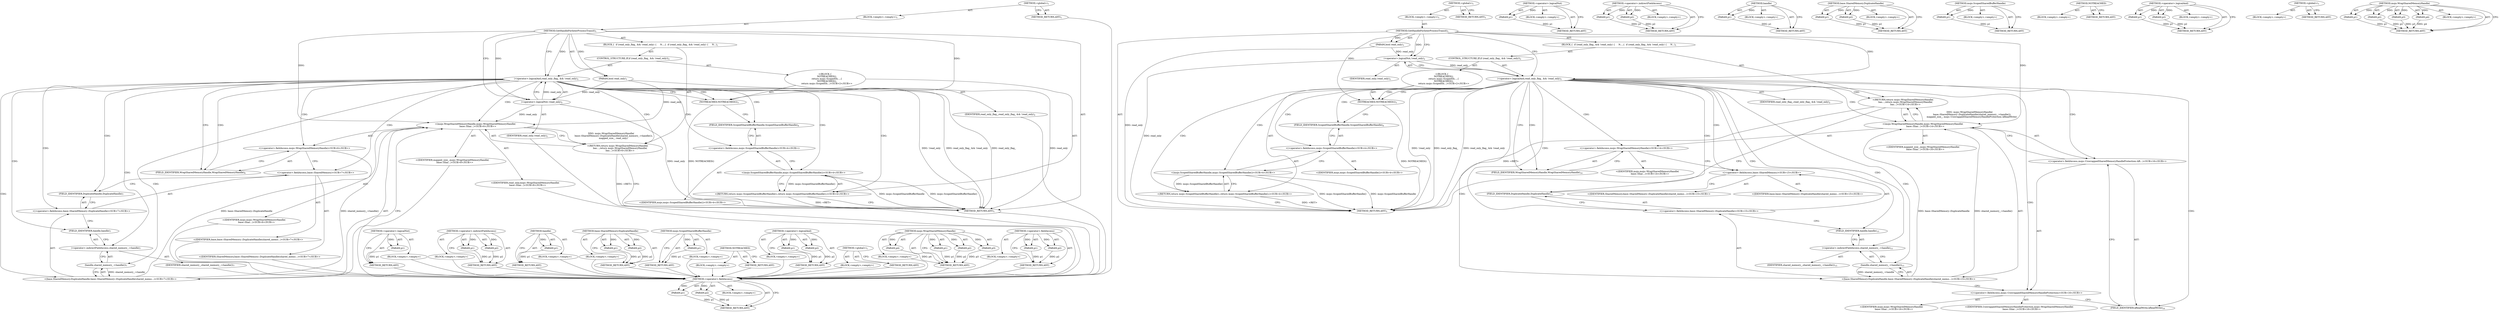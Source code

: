 digraph "mojo.WrapSharedMemoryHandle" {
vulnerable_77 [label=<(METHOD,&lt;operator&gt;.fieldAccess)>];
vulnerable_78 [label=<(PARAM,p1)>];
vulnerable_79 [label=<(PARAM,p2)>];
vulnerable_80 [label=<(BLOCK,&lt;empty&gt;,&lt;empty&gt;)>];
vulnerable_81 [label=<(METHOD_RETURN,ANY)>];
vulnerable_6 [label=<(METHOD,&lt;global&gt;)<SUB>1</SUB>>];
vulnerable_7 [label=<(BLOCK,&lt;empty&gt;,&lt;empty&gt;)<SUB>1</SUB>>];
vulnerable_8 [label=<(METHOD,GetHandleForInterProcessTransit)<SUB>1</SUB>>];
vulnerable_9 [label=<(PARAM,bool read_only)<SUB>1</SUB>>];
vulnerable_10 [label=<(BLOCK,{
  if (read_only_flag_ &amp;&amp; !read_only) {
     N...,{
  if (read_only_flag_ &amp;&amp; !read_only) {
     N...)<SUB>1</SUB>>];
vulnerable_11 [label=<(CONTROL_STRUCTURE,IF,if (read_only_flag_ &amp;&amp; !read_only))<SUB>2</SUB>>];
vulnerable_12 [label=<(&lt;operator&gt;.logicalAnd,read_only_flag_ &amp;&amp; !read_only)<SUB>2</SUB>>];
vulnerable_13 [label=<(IDENTIFIER,read_only_flag_,read_only_flag_ &amp;&amp; !read_only)<SUB>2</SUB>>];
vulnerable_14 [label=<(&lt;operator&gt;.logicalNot,!read_only)<SUB>2</SUB>>];
vulnerable_15 [label=<(IDENTIFIER,read_only,!read_only)<SUB>2</SUB>>];
vulnerable_16 [label="<(BLOCK,{
     NOTREACHED();
     return mojo::ScopedSh...,{
     NOTREACHED();
     return mojo::ScopedSh...)<SUB>2</SUB>>"];
vulnerable_17 [label=<(NOTREACHED,NOTREACHED())<SUB>3</SUB>>];
vulnerable_18 [label="<(RETURN,return mojo::ScopedSharedBufferHandle();,return mojo::ScopedSharedBufferHandle();)<SUB>4</SUB>>"];
vulnerable_19 [label="<(mojo.ScopedSharedBufferHandle,mojo::ScopedSharedBufferHandle())<SUB>4</SUB>>"];
vulnerable_20 [label="<(&lt;operator&gt;.fieldAccess,mojo::ScopedSharedBufferHandle)<SUB>4</SUB>>"];
vulnerable_21 [label="<(IDENTIFIER,mojo,mojo::ScopedSharedBufferHandle())<SUB>4</SUB>>"];
vulnerable_22 [label=<(FIELD_IDENTIFIER,ScopedSharedBufferHandle,ScopedSharedBufferHandle)<SUB>4</SUB>>];
vulnerable_23 [label="<(RETURN,return mojo::WrapSharedMemoryHandle(
       bas...,return mojo::WrapSharedMemoryHandle(
       bas...)<SUB>6</SUB>>"];
vulnerable_24 [label="<(mojo.WrapSharedMemoryHandle,mojo::WrapSharedMemoryHandle(
       base::Shar...)<SUB>6</SUB>>"];
vulnerable_25 [label="<(&lt;operator&gt;.fieldAccess,mojo::WrapSharedMemoryHandle)<SUB>6</SUB>>"];
vulnerable_26 [label="<(IDENTIFIER,mojo,mojo::WrapSharedMemoryHandle(
       base::Shar...)<SUB>6</SUB>>"];
vulnerable_27 [label=<(FIELD_IDENTIFIER,WrapSharedMemoryHandle,WrapSharedMemoryHandle)<SUB>6</SUB>>];
vulnerable_28 [label="<(base.SharedMemory.DuplicateHandle,base::SharedMemory::DuplicateHandle(shared_memo...)<SUB>7</SUB>>"];
vulnerable_29 [label="<(&lt;operator&gt;.fieldAccess,base::SharedMemory::DuplicateHandle)<SUB>7</SUB>>"];
vulnerable_30 [label="<(&lt;operator&gt;.fieldAccess,base::SharedMemory)<SUB>7</SUB>>"];
vulnerable_31 [label="<(IDENTIFIER,base,base::SharedMemory::DuplicateHandle(shared_memo...)<SUB>7</SUB>>"];
vulnerable_32 [label="<(IDENTIFIER,SharedMemory,base::SharedMemory::DuplicateHandle(shared_memo...)<SUB>7</SUB>>"];
vulnerable_33 [label=<(FIELD_IDENTIFIER,DuplicateHandle,DuplicateHandle)<SUB>7</SUB>>];
vulnerable_34 [label=<(handle,shared_memory_-&gt;handle())<SUB>7</SUB>>];
vulnerable_35 [label=<(&lt;operator&gt;.indirectFieldAccess,shared_memory_-&gt;handle)<SUB>7</SUB>>];
vulnerable_36 [label=<(IDENTIFIER,shared_memory_,shared_memory_-&gt;handle())<SUB>7</SUB>>];
vulnerable_37 [label=<(FIELD_IDENTIFIER,handle,handle)<SUB>7</SUB>>];
vulnerable_38 [label="<(IDENTIFIER,mapped_size_,mojo::WrapSharedMemoryHandle(
       base::Shar...)<SUB>8</SUB>>"];
vulnerable_39 [label="<(IDENTIFIER,read_only,mojo::WrapSharedMemoryHandle(
       base::Shar...)<SUB>8</SUB>>"];
vulnerable_40 [label=<(METHOD_RETURN,ANY)<SUB>1</SUB>>];
vulnerable_42 [label=<(METHOD_RETURN,ANY)<SUB>1</SUB>>];
vulnerable_66 [label=<(METHOD,&lt;operator&gt;.logicalNot)>];
vulnerable_67 [label=<(PARAM,p1)>];
vulnerable_68 [label=<(BLOCK,&lt;empty&gt;,&lt;empty&gt;)>];
vulnerable_69 [label=<(METHOD_RETURN,ANY)>];
vulnerable_98 [label=<(METHOD,&lt;operator&gt;.indirectFieldAccess)>];
vulnerable_99 [label=<(PARAM,p1)>];
vulnerable_100 [label=<(PARAM,p2)>];
vulnerable_101 [label=<(BLOCK,&lt;empty&gt;,&lt;empty&gt;)>];
vulnerable_102 [label=<(METHOD_RETURN,ANY)>];
vulnerable_94 [label=<(METHOD,handle)>];
vulnerable_95 [label=<(PARAM,p1)>];
vulnerable_96 [label=<(BLOCK,&lt;empty&gt;,&lt;empty&gt;)>];
vulnerable_97 [label=<(METHOD_RETURN,ANY)>];
vulnerable_89 [label=<(METHOD,base.SharedMemory.DuplicateHandle)>];
vulnerable_90 [label=<(PARAM,p1)>];
vulnerable_91 [label=<(PARAM,p2)>];
vulnerable_92 [label=<(BLOCK,&lt;empty&gt;,&lt;empty&gt;)>];
vulnerable_93 [label=<(METHOD_RETURN,ANY)>];
vulnerable_73 [label=<(METHOD,mojo.ScopedSharedBufferHandle)>];
vulnerable_74 [label=<(PARAM,p1)>];
vulnerable_75 [label=<(BLOCK,&lt;empty&gt;,&lt;empty&gt;)>];
vulnerable_76 [label=<(METHOD_RETURN,ANY)>];
vulnerable_70 [label=<(METHOD,NOTREACHED)>];
vulnerable_71 [label=<(BLOCK,&lt;empty&gt;,&lt;empty&gt;)>];
vulnerable_72 [label=<(METHOD_RETURN,ANY)>];
vulnerable_61 [label=<(METHOD,&lt;operator&gt;.logicalAnd)>];
vulnerable_62 [label=<(PARAM,p1)>];
vulnerable_63 [label=<(PARAM,p2)>];
vulnerable_64 [label=<(BLOCK,&lt;empty&gt;,&lt;empty&gt;)>];
vulnerable_65 [label=<(METHOD_RETURN,ANY)>];
vulnerable_55 [label=<(METHOD,&lt;global&gt;)<SUB>1</SUB>>];
vulnerable_56 [label=<(BLOCK,&lt;empty&gt;,&lt;empty&gt;)>];
vulnerable_57 [label=<(METHOD_RETURN,ANY)>];
vulnerable_82 [label=<(METHOD,mojo.WrapSharedMemoryHandle)>];
vulnerable_83 [label=<(PARAM,p1)>];
vulnerable_84 [label=<(PARAM,p2)>];
vulnerable_85 [label=<(PARAM,p3)>];
vulnerable_86 [label=<(PARAM,p4)>];
vulnerable_87 [label=<(BLOCK,&lt;empty&gt;,&lt;empty&gt;)>];
vulnerable_88 [label=<(METHOD_RETURN,ANY)>];
fixed_83 [label=<(METHOD,&lt;operator&gt;.fieldAccess)>];
fixed_84 [label=<(PARAM,p1)>];
fixed_85 [label=<(PARAM,p2)>];
fixed_86 [label=<(BLOCK,&lt;empty&gt;,&lt;empty&gt;)>];
fixed_87 [label=<(METHOD_RETURN,ANY)>];
fixed_6 [label=<(METHOD,&lt;global&gt;)<SUB>1</SUB>>];
fixed_7 [label=<(BLOCK,&lt;empty&gt;,&lt;empty&gt;)<SUB>1</SUB>>];
fixed_8 [label=<(METHOD,GetHandleForInterProcessTransit)<SUB>1</SUB>>];
fixed_9 [label=<(PARAM,bool read_only)<SUB>1</SUB>>];
fixed_10 [label=<(BLOCK,{
  if (read_only_flag_ &amp;&amp; !read_only) {
     N...,{
  if (read_only_flag_ &amp;&amp; !read_only) {
     N...)<SUB>1</SUB>>];
fixed_11 [label=<(CONTROL_STRUCTURE,IF,if (read_only_flag_ &amp;&amp; !read_only))<SUB>2</SUB>>];
fixed_12 [label=<(&lt;operator&gt;.logicalAnd,read_only_flag_ &amp;&amp; !read_only)<SUB>2</SUB>>];
fixed_13 [label=<(IDENTIFIER,read_only_flag_,read_only_flag_ &amp;&amp; !read_only)<SUB>2</SUB>>];
fixed_14 [label=<(&lt;operator&gt;.logicalNot,!read_only)<SUB>2</SUB>>];
fixed_15 [label=<(IDENTIFIER,read_only,!read_only)<SUB>2</SUB>>];
fixed_16 [label="<(BLOCK,{
     NOTREACHED();
     return mojo::ScopedSh...,{
     NOTREACHED();
     return mojo::ScopedSh...)<SUB>2</SUB>>"];
fixed_17 [label=<(NOTREACHED,NOTREACHED())<SUB>3</SUB>>];
fixed_18 [label="<(RETURN,return mojo::ScopedSharedBufferHandle();,return mojo::ScopedSharedBufferHandle();)<SUB>4</SUB>>"];
fixed_19 [label="<(mojo.ScopedSharedBufferHandle,mojo::ScopedSharedBufferHandle())<SUB>4</SUB>>"];
fixed_20 [label="<(&lt;operator&gt;.fieldAccess,mojo::ScopedSharedBufferHandle)<SUB>4</SUB>>"];
fixed_21 [label="<(IDENTIFIER,mojo,mojo::ScopedSharedBufferHandle())<SUB>4</SUB>>"];
fixed_22 [label=<(FIELD_IDENTIFIER,ScopedSharedBufferHandle,ScopedSharedBufferHandle)<SUB>4</SUB>>];
fixed_23 [label="<(RETURN,return mojo::WrapSharedMemoryHandle(
       bas...,return mojo::WrapSharedMemoryHandle(
       bas...)<SUB>14</SUB>>"];
fixed_24 [label="<(mojo.WrapSharedMemoryHandle,mojo::WrapSharedMemoryHandle(
       base::Shar...)<SUB>14</SUB>>"];
fixed_25 [label="<(&lt;operator&gt;.fieldAccess,mojo::WrapSharedMemoryHandle)<SUB>14</SUB>>"];
fixed_26 [label="<(IDENTIFIER,mojo,mojo::WrapSharedMemoryHandle(
       base::Shar...)<SUB>14</SUB>>"];
fixed_27 [label=<(FIELD_IDENTIFIER,WrapSharedMemoryHandle,WrapSharedMemoryHandle)<SUB>14</SUB>>];
fixed_28 [label="<(base.SharedMemory.DuplicateHandle,base::SharedMemory::DuplicateHandle(shared_memo...)<SUB>15</SUB>>"];
fixed_29 [label="<(&lt;operator&gt;.fieldAccess,base::SharedMemory::DuplicateHandle)<SUB>15</SUB>>"];
fixed_30 [label="<(&lt;operator&gt;.fieldAccess,base::SharedMemory)<SUB>15</SUB>>"];
fixed_31 [label="<(IDENTIFIER,base,base::SharedMemory::DuplicateHandle(shared_memo...)<SUB>15</SUB>>"];
fixed_32 [label="<(IDENTIFIER,SharedMemory,base::SharedMemory::DuplicateHandle(shared_memo...)<SUB>15</SUB>>"];
fixed_33 [label=<(FIELD_IDENTIFIER,DuplicateHandle,DuplicateHandle)<SUB>15</SUB>>];
fixed_34 [label=<(handle,shared_memory_-&gt;handle())<SUB>15</SUB>>];
fixed_35 [label=<(&lt;operator&gt;.indirectFieldAccess,shared_memory_-&gt;handle)<SUB>15</SUB>>];
fixed_36 [label=<(IDENTIFIER,shared_memory_,shared_memory_-&gt;handle())<SUB>15</SUB>>];
fixed_37 [label=<(FIELD_IDENTIFIER,handle,handle)<SUB>15</SUB>>];
fixed_38 [label="<(IDENTIFIER,mapped_size_,mojo::WrapSharedMemoryHandle(
       base::Shar...)<SUB>16</SUB>>"];
fixed_39 [label="<(&lt;operator&gt;.fieldAccess,mojo::UnwrappedSharedMemoryHandleProtection::kR...)<SUB>16</SUB>>"];
fixed_40 [label="<(&lt;operator&gt;.fieldAccess,mojo::UnwrappedSharedMemoryHandleProtection)<SUB>16</SUB>>"];
fixed_41 [label="<(IDENTIFIER,mojo,mojo::WrapSharedMemoryHandle(
       base::Shar...)<SUB>16</SUB>>"];
fixed_42 [label="<(IDENTIFIER,UnwrappedSharedMemoryHandleProtection,mojo::WrapSharedMemoryHandle(
       base::Shar...)<SUB>16</SUB>>"];
fixed_43 [label=<(FIELD_IDENTIFIER,kReadWrite,kReadWrite)<SUB>16</SUB>>];
fixed_44 [label=<(METHOD_RETURN,ANY)<SUB>1</SUB>>];
fixed_46 [label=<(METHOD_RETURN,ANY)<SUB>1</SUB>>];
fixed_72 [label=<(METHOD,&lt;operator&gt;.logicalNot)>];
fixed_73 [label=<(PARAM,p1)>];
fixed_74 [label=<(BLOCK,&lt;empty&gt;,&lt;empty&gt;)>];
fixed_75 [label=<(METHOD_RETURN,ANY)>];
fixed_104 [label=<(METHOD,&lt;operator&gt;.indirectFieldAccess)>];
fixed_105 [label=<(PARAM,p1)>];
fixed_106 [label=<(PARAM,p2)>];
fixed_107 [label=<(BLOCK,&lt;empty&gt;,&lt;empty&gt;)>];
fixed_108 [label=<(METHOD_RETURN,ANY)>];
fixed_100 [label=<(METHOD,handle)>];
fixed_101 [label=<(PARAM,p1)>];
fixed_102 [label=<(BLOCK,&lt;empty&gt;,&lt;empty&gt;)>];
fixed_103 [label=<(METHOD_RETURN,ANY)>];
fixed_95 [label=<(METHOD,base.SharedMemory.DuplicateHandle)>];
fixed_96 [label=<(PARAM,p1)>];
fixed_97 [label=<(PARAM,p2)>];
fixed_98 [label=<(BLOCK,&lt;empty&gt;,&lt;empty&gt;)>];
fixed_99 [label=<(METHOD_RETURN,ANY)>];
fixed_79 [label=<(METHOD,mojo.ScopedSharedBufferHandle)>];
fixed_80 [label=<(PARAM,p1)>];
fixed_81 [label=<(BLOCK,&lt;empty&gt;,&lt;empty&gt;)>];
fixed_82 [label=<(METHOD_RETURN,ANY)>];
fixed_76 [label=<(METHOD,NOTREACHED)>];
fixed_77 [label=<(BLOCK,&lt;empty&gt;,&lt;empty&gt;)>];
fixed_78 [label=<(METHOD_RETURN,ANY)>];
fixed_67 [label=<(METHOD,&lt;operator&gt;.logicalAnd)>];
fixed_68 [label=<(PARAM,p1)>];
fixed_69 [label=<(PARAM,p2)>];
fixed_70 [label=<(BLOCK,&lt;empty&gt;,&lt;empty&gt;)>];
fixed_71 [label=<(METHOD_RETURN,ANY)>];
fixed_61 [label=<(METHOD,&lt;global&gt;)<SUB>1</SUB>>];
fixed_62 [label=<(BLOCK,&lt;empty&gt;,&lt;empty&gt;)>];
fixed_63 [label=<(METHOD_RETURN,ANY)>];
fixed_88 [label=<(METHOD,mojo.WrapSharedMemoryHandle)>];
fixed_89 [label=<(PARAM,p1)>];
fixed_90 [label=<(PARAM,p2)>];
fixed_91 [label=<(PARAM,p3)>];
fixed_92 [label=<(PARAM,p4)>];
fixed_93 [label=<(BLOCK,&lt;empty&gt;,&lt;empty&gt;)>];
fixed_94 [label=<(METHOD_RETURN,ANY)>];
vulnerable_77 -> vulnerable_78  [key=0, label="AST: "];
vulnerable_77 -> vulnerable_78  [key=1, label="DDG: "];
vulnerable_77 -> vulnerable_80  [key=0, label="AST: "];
vulnerable_77 -> vulnerable_79  [key=0, label="AST: "];
vulnerable_77 -> vulnerable_79  [key=1, label="DDG: "];
vulnerable_77 -> vulnerable_81  [key=0, label="AST: "];
vulnerable_77 -> vulnerable_81  [key=1, label="CFG: "];
vulnerable_78 -> vulnerable_81  [key=0, label="DDG: p1"];
vulnerable_79 -> vulnerable_81  [key=0, label="DDG: p2"];
vulnerable_80 -> fixed_83  [key=0];
vulnerable_81 -> fixed_83  [key=0];
vulnerable_6 -> vulnerable_7  [key=0, label="AST: "];
vulnerable_6 -> vulnerable_42  [key=0, label="AST: "];
vulnerable_6 -> vulnerable_42  [key=1, label="CFG: "];
vulnerable_7 -> vulnerable_8  [key=0, label="AST: "];
vulnerable_8 -> vulnerable_9  [key=0, label="AST: "];
vulnerable_8 -> vulnerable_9  [key=1, label="DDG: "];
vulnerable_8 -> vulnerable_10  [key=0, label="AST: "];
vulnerable_8 -> vulnerable_40  [key=0, label="AST: "];
vulnerable_8 -> vulnerable_12  [key=0, label="CFG: "];
vulnerable_8 -> vulnerable_12  [key=1, label="DDG: "];
vulnerable_8 -> vulnerable_14  [key=0, label="CFG: "];
vulnerable_8 -> vulnerable_14  [key=1, label="DDG: "];
vulnerable_8 -> vulnerable_17  [key=0, label="DDG: "];
vulnerable_8 -> vulnerable_24  [key=0, label="DDG: "];
vulnerable_9 -> vulnerable_40  [key=0, label="DDG: read_only"];
vulnerable_9 -> vulnerable_24  [key=0, label="DDG: read_only"];
vulnerable_9 -> vulnerable_14  [key=0, label="DDG: read_only"];
vulnerable_10 -> vulnerable_11  [key=0, label="AST: "];
vulnerable_10 -> vulnerable_23  [key=0, label="AST: "];
vulnerable_11 -> vulnerable_12  [key=0, label="AST: "];
vulnerable_11 -> vulnerable_16  [key=0, label="AST: "];
vulnerable_12 -> vulnerable_13  [key=0, label="AST: "];
vulnerable_12 -> vulnerable_14  [key=0, label="AST: "];
vulnerable_12 -> vulnerable_17  [key=0, label="CFG: "];
vulnerable_12 -> vulnerable_17  [key=1, label="CDG: "];
vulnerable_12 -> vulnerable_27  [key=0, label="CFG: "];
vulnerable_12 -> vulnerable_27  [key=1, label="CDG: "];
vulnerable_12 -> vulnerable_40  [key=0, label="DDG: !read_only"];
vulnerable_12 -> vulnerable_40  [key=1, label="DDG: read_only_flag_ &amp;&amp; !read_only"];
vulnerable_12 -> vulnerable_40  [key=2, label="DDG: read_only_flag_"];
vulnerable_12 -> vulnerable_24  [key=0, label="CDG: "];
vulnerable_12 -> vulnerable_30  [key=0, label="CDG: "];
vulnerable_12 -> vulnerable_34  [key=0, label="CDG: "];
vulnerable_12 -> vulnerable_33  [key=0, label="CDG: "];
vulnerable_12 -> vulnerable_23  [key=0, label="CDG: "];
vulnerable_12 -> vulnerable_19  [key=0, label="CDG: "];
vulnerable_12 -> vulnerable_28  [key=0, label="CDG: "];
vulnerable_12 -> vulnerable_37  [key=0, label="CDG: "];
vulnerable_12 -> vulnerable_20  [key=0, label="CDG: "];
vulnerable_12 -> vulnerable_25  [key=0, label="CDG: "];
vulnerable_12 -> vulnerable_22  [key=0, label="CDG: "];
vulnerable_12 -> vulnerable_29  [key=0, label="CDG: "];
vulnerable_12 -> vulnerable_18  [key=0, label="CDG: "];
vulnerable_12 -> vulnerable_35  [key=0, label="CDG: "];
vulnerable_13 -> fixed_83  [key=0];
vulnerable_14 -> vulnerable_15  [key=0, label="AST: "];
vulnerable_14 -> vulnerable_12  [key=0, label="CFG: "];
vulnerable_14 -> vulnerable_12  [key=1, label="DDG: read_only"];
vulnerable_14 -> vulnerable_40  [key=0, label="DDG: read_only"];
vulnerable_14 -> vulnerable_24  [key=0, label="DDG: read_only"];
vulnerable_15 -> fixed_83  [key=0];
vulnerable_16 -> vulnerable_17  [key=0, label="AST: "];
vulnerable_16 -> vulnerable_18  [key=0, label="AST: "];
vulnerable_17 -> vulnerable_22  [key=0, label="CFG: "];
vulnerable_17 -> vulnerable_40  [key=0, label="DDG: NOTREACHED()"];
vulnerable_18 -> vulnerable_19  [key=0, label="AST: "];
vulnerable_18 -> vulnerable_40  [key=0, label="CFG: "];
vulnerable_18 -> vulnerable_40  [key=1, label="DDG: &lt;RET&gt;"];
vulnerable_19 -> vulnerable_20  [key=0, label="AST: "];
vulnerable_19 -> vulnerable_18  [key=0, label="CFG: "];
vulnerable_19 -> vulnerable_18  [key=1, label="DDG: mojo::ScopedSharedBufferHandle()"];
vulnerable_19 -> vulnerable_40  [key=0, label="DDG: mojo::ScopedSharedBufferHandle"];
vulnerable_19 -> vulnerable_40  [key=1, label="DDG: mojo::ScopedSharedBufferHandle()"];
vulnerable_20 -> vulnerable_21  [key=0, label="AST: "];
vulnerable_20 -> vulnerable_22  [key=0, label="AST: "];
vulnerable_20 -> vulnerable_19  [key=0, label="CFG: "];
vulnerable_21 -> fixed_83  [key=0];
vulnerable_22 -> vulnerable_20  [key=0, label="CFG: "];
vulnerable_23 -> vulnerable_24  [key=0, label="AST: "];
vulnerable_23 -> vulnerable_40  [key=0, label="CFG: "];
vulnerable_23 -> vulnerable_40  [key=1, label="DDG: &lt;RET&gt;"];
vulnerable_24 -> vulnerable_25  [key=0, label="AST: "];
vulnerable_24 -> vulnerable_28  [key=0, label="AST: "];
vulnerable_24 -> vulnerable_38  [key=0, label="AST: "];
vulnerable_24 -> vulnerable_39  [key=0, label="AST: "];
vulnerable_24 -> vulnerable_23  [key=0, label="CFG: "];
vulnerable_24 -> vulnerable_23  [key=1, label="DDG: mojo::WrapSharedMemoryHandle(
       base::SharedMemory::DuplicateHandle(shared_memory_-&gt;handle()),
      mapped_size_, read_only)"];
vulnerable_25 -> vulnerable_26  [key=0, label="AST: "];
vulnerable_25 -> vulnerable_27  [key=0, label="AST: "];
vulnerable_25 -> vulnerable_30  [key=0, label="CFG: "];
vulnerable_26 -> fixed_83  [key=0];
vulnerable_27 -> vulnerable_25  [key=0, label="CFG: "];
vulnerable_28 -> vulnerable_29  [key=0, label="AST: "];
vulnerable_28 -> vulnerable_34  [key=0, label="AST: "];
vulnerable_28 -> vulnerable_24  [key=0, label="CFG: "];
vulnerable_28 -> vulnerable_24  [key=1, label="DDG: base::SharedMemory::DuplicateHandle"];
vulnerable_28 -> vulnerable_24  [key=2, label="DDG: shared_memory_-&gt;handle()"];
vulnerable_29 -> vulnerable_30  [key=0, label="AST: "];
vulnerable_29 -> vulnerable_33  [key=0, label="AST: "];
vulnerable_29 -> vulnerable_37  [key=0, label="CFG: "];
vulnerable_30 -> vulnerable_31  [key=0, label="AST: "];
vulnerable_30 -> vulnerable_32  [key=0, label="AST: "];
vulnerable_30 -> vulnerable_33  [key=0, label="CFG: "];
vulnerable_31 -> fixed_83  [key=0];
vulnerable_32 -> fixed_83  [key=0];
vulnerable_33 -> vulnerable_29  [key=0, label="CFG: "];
vulnerable_34 -> vulnerable_35  [key=0, label="AST: "];
vulnerable_34 -> vulnerable_28  [key=0, label="CFG: "];
vulnerable_34 -> vulnerable_28  [key=1, label="DDG: shared_memory_-&gt;handle"];
vulnerable_35 -> vulnerable_36  [key=0, label="AST: "];
vulnerable_35 -> vulnerable_37  [key=0, label="AST: "];
vulnerable_35 -> vulnerable_34  [key=0, label="CFG: "];
vulnerable_36 -> fixed_83  [key=0];
vulnerable_37 -> vulnerable_35  [key=0, label="CFG: "];
vulnerable_38 -> fixed_83  [key=0];
vulnerable_39 -> fixed_83  [key=0];
vulnerable_40 -> fixed_83  [key=0];
vulnerable_42 -> fixed_83  [key=0];
vulnerable_66 -> vulnerable_67  [key=0, label="AST: "];
vulnerable_66 -> vulnerable_67  [key=1, label="DDG: "];
vulnerable_66 -> vulnerable_68  [key=0, label="AST: "];
vulnerable_66 -> vulnerable_69  [key=0, label="AST: "];
vulnerable_66 -> vulnerable_69  [key=1, label="CFG: "];
vulnerable_67 -> vulnerable_69  [key=0, label="DDG: p1"];
vulnerable_68 -> fixed_83  [key=0];
vulnerable_69 -> fixed_83  [key=0];
vulnerable_98 -> vulnerable_99  [key=0, label="AST: "];
vulnerable_98 -> vulnerable_99  [key=1, label="DDG: "];
vulnerable_98 -> vulnerable_101  [key=0, label="AST: "];
vulnerable_98 -> vulnerable_100  [key=0, label="AST: "];
vulnerable_98 -> vulnerable_100  [key=1, label="DDG: "];
vulnerable_98 -> vulnerable_102  [key=0, label="AST: "];
vulnerable_98 -> vulnerable_102  [key=1, label="CFG: "];
vulnerable_99 -> vulnerable_102  [key=0, label="DDG: p1"];
vulnerable_100 -> vulnerable_102  [key=0, label="DDG: p2"];
vulnerable_101 -> fixed_83  [key=0];
vulnerable_102 -> fixed_83  [key=0];
vulnerable_94 -> vulnerable_95  [key=0, label="AST: "];
vulnerable_94 -> vulnerable_95  [key=1, label="DDG: "];
vulnerable_94 -> vulnerable_96  [key=0, label="AST: "];
vulnerable_94 -> vulnerable_97  [key=0, label="AST: "];
vulnerable_94 -> vulnerable_97  [key=1, label="CFG: "];
vulnerable_95 -> vulnerable_97  [key=0, label="DDG: p1"];
vulnerable_96 -> fixed_83  [key=0];
vulnerable_97 -> fixed_83  [key=0];
vulnerable_89 -> vulnerable_90  [key=0, label="AST: "];
vulnerable_89 -> vulnerable_90  [key=1, label="DDG: "];
vulnerable_89 -> vulnerable_92  [key=0, label="AST: "];
vulnerable_89 -> vulnerable_91  [key=0, label="AST: "];
vulnerable_89 -> vulnerable_91  [key=1, label="DDG: "];
vulnerable_89 -> vulnerable_93  [key=0, label="AST: "];
vulnerable_89 -> vulnerable_93  [key=1, label="CFG: "];
vulnerable_90 -> vulnerable_93  [key=0, label="DDG: p1"];
vulnerable_91 -> vulnerable_93  [key=0, label="DDG: p2"];
vulnerable_92 -> fixed_83  [key=0];
vulnerable_93 -> fixed_83  [key=0];
vulnerable_73 -> vulnerable_74  [key=0, label="AST: "];
vulnerable_73 -> vulnerable_74  [key=1, label="DDG: "];
vulnerable_73 -> vulnerable_75  [key=0, label="AST: "];
vulnerable_73 -> vulnerable_76  [key=0, label="AST: "];
vulnerable_73 -> vulnerable_76  [key=1, label="CFG: "];
vulnerable_74 -> vulnerable_76  [key=0, label="DDG: p1"];
vulnerable_75 -> fixed_83  [key=0];
vulnerable_76 -> fixed_83  [key=0];
vulnerable_70 -> vulnerable_71  [key=0, label="AST: "];
vulnerable_70 -> vulnerable_72  [key=0, label="AST: "];
vulnerable_70 -> vulnerable_72  [key=1, label="CFG: "];
vulnerable_71 -> fixed_83  [key=0];
vulnerable_72 -> fixed_83  [key=0];
vulnerable_61 -> vulnerable_62  [key=0, label="AST: "];
vulnerable_61 -> vulnerable_62  [key=1, label="DDG: "];
vulnerable_61 -> vulnerable_64  [key=0, label="AST: "];
vulnerable_61 -> vulnerable_63  [key=0, label="AST: "];
vulnerable_61 -> vulnerable_63  [key=1, label="DDG: "];
vulnerable_61 -> vulnerable_65  [key=0, label="AST: "];
vulnerable_61 -> vulnerable_65  [key=1, label="CFG: "];
vulnerable_62 -> vulnerable_65  [key=0, label="DDG: p1"];
vulnerable_63 -> vulnerable_65  [key=0, label="DDG: p2"];
vulnerable_64 -> fixed_83  [key=0];
vulnerable_65 -> fixed_83  [key=0];
vulnerable_55 -> vulnerable_56  [key=0, label="AST: "];
vulnerable_55 -> vulnerable_57  [key=0, label="AST: "];
vulnerable_55 -> vulnerable_57  [key=1, label="CFG: "];
vulnerable_56 -> fixed_83  [key=0];
vulnerable_57 -> fixed_83  [key=0];
vulnerable_82 -> vulnerable_83  [key=0, label="AST: "];
vulnerable_82 -> vulnerable_83  [key=1, label="DDG: "];
vulnerable_82 -> vulnerable_87  [key=0, label="AST: "];
vulnerable_82 -> vulnerable_84  [key=0, label="AST: "];
vulnerable_82 -> vulnerable_84  [key=1, label="DDG: "];
vulnerable_82 -> vulnerable_88  [key=0, label="AST: "];
vulnerable_82 -> vulnerable_88  [key=1, label="CFG: "];
vulnerable_82 -> vulnerable_85  [key=0, label="AST: "];
vulnerable_82 -> vulnerable_85  [key=1, label="DDG: "];
vulnerable_82 -> vulnerable_86  [key=0, label="AST: "];
vulnerable_82 -> vulnerable_86  [key=1, label="DDG: "];
vulnerable_83 -> vulnerable_88  [key=0, label="DDG: p1"];
vulnerable_84 -> vulnerable_88  [key=0, label="DDG: p2"];
vulnerable_85 -> vulnerable_88  [key=0, label="DDG: p3"];
vulnerable_86 -> vulnerable_88  [key=0, label="DDG: p4"];
vulnerable_87 -> fixed_83  [key=0];
vulnerable_88 -> fixed_83  [key=0];
fixed_83 -> fixed_84  [key=0, label="AST: "];
fixed_83 -> fixed_84  [key=1, label="DDG: "];
fixed_83 -> fixed_86  [key=0, label="AST: "];
fixed_83 -> fixed_85  [key=0, label="AST: "];
fixed_83 -> fixed_85  [key=1, label="DDG: "];
fixed_83 -> fixed_87  [key=0, label="AST: "];
fixed_83 -> fixed_87  [key=1, label="CFG: "];
fixed_84 -> fixed_87  [key=0, label="DDG: p1"];
fixed_85 -> fixed_87  [key=0, label="DDG: p2"];
fixed_6 -> fixed_7  [key=0, label="AST: "];
fixed_6 -> fixed_46  [key=0, label="AST: "];
fixed_6 -> fixed_46  [key=1, label="CFG: "];
fixed_7 -> fixed_8  [key=0, label="AST: "];
fixed_8 -> fixed_9  [key=0, label="AST: "];
fixed_8 -> fixed_9  [key=1, label="DDG: "];
fixed_8 -> fixed_10  [key=0, label="AST: "];
fixed_8 -> fixed_44  [key=0, label="AST: "];
fixed_8 -> fixed_12  [key=0, label="CFG: "];
fixed_8 -> fixed_12  [key=1, label="DDG: "];
fixed_8 -> fixed_14  [key=0, label="CFG: "];
fixed_8 -> fixed_14  [key=1, label="DDG: "];
fixed_8 -> fixed_17  [key=0, label="DDG: "];
fixed_8 -> fixed_24  [key=0, label="DDG: "];
fixed_9 -> fixed_44  [key=0, label="DDG: read_only"];
fixed_9 -> fixed_14  [key=0, label="DDG: read_only"];
fixed_10 -> fixed_11  [key=0, label="AST: "];
fixed_10 -> fixed_23  [key=0, label="AST: "];
fixed_11 -> fixed_12  [key=0, label="AST: "];
fixed_11 -> fixed_16  [key=0, label="AST: "];
fixed_12 -> fixed_13  [key=0, label="AST: "];
fixed_12 -> fixed_14  [key=0, label="AST: "];
fixed_12 -> fixed_17  [key=0, label="CFG: "];
fixed_12 -> fixed_17  [key=1, label="CDG: "];
fixed_12 -> fixed_27  [key=0, label="CFG: "];
fixed_12 -> fixed_27  [key=1, label="CDG: "];
fixed_12 -> fixed_44  [key=0, label="DDG: !read_only"];
fixed_12 -> fixed_44  [key=1, label="DDG: read_only_flag_ &amp;&amp; !read_only"];
fixed_12 -> fixed_44  [key=2, label="DDG: read_only_flag_"];
fixed_12 -> fixed_24  [key=0, label="CDG: "];
fixed_12 -> fixed_30  [key=0, label="CDG: "];
fixed_12 -> fixed_34  [key=0, label="CDG: "];
fixed_12 -> fixed_33  [key=0, label="CDG: "];
fixed_12 -> fixed_23  [key=0, label="CDG: "];
fixed_12 -> fixed_19  [key=0, label="CDG: "];
fixed_12 -> fixed_28  [key=0, label="CDG: "];
fixed_12 -> fixed_37  [key=0, label="CDG: "];
fixed_12 -> fixed_20  [key=0, label="CDG: "];
fixed_12 -> fixed_25  [key=0, label="CDG: "];
fixed_12 -> fixed_22  [key=0, label="CDG: "];
fixed_12 -> fixed_40  [key=0, label="CDG: "];
fixed_12 -> fixed_29  [key=0, label="CDG: "];
fixed_12 -> fixed_18  [key=0, label="CDG: "];
fixed_12 -> fixed_35  [key=0, label="CDG: "];
fixed_12 -> fixed_39  [key=0, label="CDG: "];
fixed_12 -> fixed_43  [key=0, label="CDG: "];
fixed_14 -> fixed_15  [key=0, label="AST: "];
fixed_14 -> fixed_12  [key=0, label="CFG: "];
fixed_14 -> fixed_12  [key=1, label="DDG: read_only"];
fixed_14 -> fixed_44  [key=0, label="DDG: read_only"];
fixed_16 -> fixed_17  [key=0, label="AST: "];
fixed_16 -> fixed_18  [key=0, label="AST: "];
fixed_17 -> fixed_22  [key=0, label="CFG: "];
fixed_17 -> fixed_44  [key=0, label="DDG: NOTREACHED()"];
fixed_18 -> fixed_19  [key=0, label="AST: "];
fixed_18 -> fixed_44  [key=0, label="CFG: "];
fixed_18 -> fixed_44  [key=1, label="DDG: &lt;RET&gt;"];
fixed_19 -> fixed_20  [key=0, label="AST: "];
fixed_19 -> fixed_18  [key=0, label="CFG: "];
fixed_19 -> fixed_18  [key=1, label="DDG: mojo::ScopedSharedBufferHandle()"];
fixed_19 -> fixed_44  [key=0, label="DDG: mojo::ScopedSharedBufferHandle"];
fixed_19 -> fixed_44  [key=1, label="DDG: mojo::ScopedSharedBufferHandle()"];
fixed_20 -> fixed_21  [key=0, label="AST: "];
fixed_20 -> fixed_22  [key=0, label="AST: "];
fixed_20 -> fixed_19  [key=0, label="CFG: "];
fixed_22 -> fixed_20  [key=0, label="CFG: "];
fixed_23 -> fixed_24  [key=0, label="AST: "];
fixed_23 -> fixed_44  [key=0, label="CFG: "];
fixed_23 -> fixed_44  [key=1, label="DDG: &lt;RET&gt;"];
fixed_24 -> fixed_25  [key=0, label="AST: "];
fixed_24 -> fixed_28  [key=0, label="AST: "];
fixed_24 -> fixed_38  [key=0, label="AST: "];
fixed_24 -> fixed_39  [key=0, label="AST: "];
fixed_24 -> fixed_23  [key=0, label="CFG: "];
fixed_24 -> fixed_23  [key=1, label="DDG: mojo::WrapSharedMemoryHandle(
       base::SharedMemory::DuplicateHandle(shared_memory_-&gt;handle()),
      mapped_size_, mojo::UnwrappedSharedMemoryHandleProtection::kReadWrite)"];
fixed_25 -> fixed_26  [key=0, label="AST: "];
fixed_25 -> fixed_27  [key=0, label="AST: "];
fixed_25 -> fixed_30  [key=0, label="CFG: "];
fixed_27 -> fixed_25  [key=0, label="CFG: "];
fixed_28 -> fixed_29  [key=0, label="AST: "];
fixed_28 -> fixed_34  [key=0, label="AST: "];
fixed_28 -> fixed_40  [key=0, label="CFG: "];
fixed_28 -> fixed_24  [key=0, label="DDG: base::SharedMemory::DuplicateHandle"];
fixed_28 -> fixed_24  [key=1, label="DDG: shared_memory_-&gt;handle()"];
fixed_29 -> fixed_30  [key=0, label="AST: "];
fixed_29 -> fixed_33  [key=0, label="AST: "];
fixed_29 -> fixed_37  [key=0, label="CFG: "];
fixed_30 -> fixed_31  [key=0, label="AST: "];
fixed_30 -> fixed_32  [key=0, label="AST: "];
fixed_30 -> fixed_33  [key=0, label="CFG: "];
fixed_33 -> fixed_29  [key=0, label="CFG: "];
fixed_34 -> fixed_35  [key=0, label="AST: "];
fixed_34 -> fixed_28  [key=0, label="CFG: "];
fixed_34 -> fixed_28  [key=1, label="DDG: shared_memory_-&gt;handle"];
fixed_35 -> fixed_36  [key=0, label="AST: "];
fixed_35 -> fixed_37  [key=0, label="AST: "];
fixed_35 -> fixed_34  [key=0, label="CFG: "];
fixed_37 -> fixed_35  [key=0, label="CFG: "];
fixed_39 -> fixed_40  [key=0, label="AST: "];
fixed_39 -> fixed_43  [key=0, label="AST: "];
fixed_39 -> fixed_24  [key=0, label="CFG: "];
fixed_40 -> fixed_41  [key=0, label="AST: "];
fixed_40 -> fixed_42  [key=0, label="AST: "];
fixed_40 -> fixed_43  [key=0, label="CFG: "];
fixed_43 -> fixed_39  [key=0, label="CFG: "];
fixed_72 -> fixed_73  [key=0, label="AST: "];
fixed_72 -> fixed_73  [key=1, label="DDG: "];
fixed_72 -> fixed_74  [key=0, label="AST: "];
fixed_72 -> fixed_75  [key=0, label="AST: "];
fixed_72 -> fixed_75  [key=1, label="CFG: "];
fixed_73 -> fixed_75  [key=0, label="DDG: p1"];
fixed_104 -> fixed_105  [key=0, label="AST: "];
fixed_104 -> fixed_105  [key=1, label="DDG: "];
fixed_104 -> fixed_107  [key=0, label="AST: "];
fixed_104 -> fixed_106  [key=0, label="AST: "];
fixed_104 -> fixed_106  [key=1, label="DDG: "];
fixed_104 -> fixed_108  [key=0, label="AST: "];
fixed_104 -> fixed_108  [key=1, label="CFG: "];
fixed_105 -> fixed_108  [key=0, label="DDG: p1"];
fixed_106 -> fixed_108  [key=0, label="DDG: p2"];
fixed_100 -> fixed_101  [key=0, label="AST: "];
fixed_100 -> fixed_101  [key=1, label="DDG: "];
fixed_100 -> fixed_102  [key=0, label="AST: "];
fixed_100 -> fixed_103  [key=0, label="AST: "];
fixed_100 -> fixed_103  [key=1, label="CFG: "];
fixed_101 -> fixed_103  [key=0, label="DDG: p1"];
fixed_95 -> fixed_96  [key=0, label="AST: "];
fixed_95 -> fixed_96  [key=1, label="DDG: "];
fixed_95 -> fixed_98  [key=0, label="AST: "];
fixed_95 -> fixed_97  [key=0, label="AST: "];
fixed_95 -> fixed_97  [key=1, label="DDG: "];
fixed_95 -> fixed_99  [key=0, label="AST: "];
fixed_95 -> fixed_99  [key=1, label="CFG: "];
fixed_96 -> fixed_99  [key=0, label="DDG: p1"];
fixed_97 -> fixed_99  [key=0, label="DDG: p2"];
fixed_79 -> fixed_80  [key=0, label="AST: "];
fixed_79 -> fixed_80  [key=1, label="DDG: "];
fixed_79 -> fixed_81  [key=0, label="AST: "];
fixed_79 -> fixed_82  [key=0, label="AST: "];
fixed_79 -> fixed_82  [key=1, label="CFG: "];
fixed_80 -> fixed_82  [key=0, label="DDG: p1"];
fixed_76 -> fixed_77  [key=0, label="AST: "];
fixed_76 -> fixed_78  [key=0, label="AST: "];
fixed_76 -> fixed_78  [key=1, label="CFG: "];
fixed_67 -> fixed_68  [key=0, label="AST: "];
fixed_67 -> fixed_68  [key=1, label="DDG: "];
fixed_67 -> fixed_70  [key=0, label="AST: "];
fixed_67 -> fixed_69  [key=0, label="AST: "];
fixed_67 -> fixed_69  [key=1, label="DDG: "];
fixed_67 -> fixed_71  [key=0, label="AST: "];
fixed_67 -> fixed_71  [key=1, label="CFG: "];
fixed_68 -> fixed_71  [key=0, label="DDG: p1"];
fixed_69 -> fixed_71  [key=0, label="DDG: p2"];
fixed_61 -> fixed_62  [key=0, label="AST: "];
fixed_61 -> fixed_63  [key=0, label="AST: "];
fixed_61 -> fixed_63  [key=1, label="CFG: "];
fixed_88 -> fixed_89  [key=0, label="AST: "];
fixed_88 -> fixed_89  [key=1, label="DDG: "];
fixed_88 -> fixed_93  [key=0, label="AST: "];
fixed_88 -> fixed_90  [key=0, label="AST: "];
fixed_88 -> fixed_90  [key=1, label="DDG: "];
fixed_88 -> fixed_94  [key=0, label="AST: "];
fixed_88 -> fixed_94  [key=1, label="CFG: "];
fixed_88 -> fixed_91  [key=0, label="AST: "];
fixed_88 -> fixed_91  [key=1, label="DDG: "];
fixed_88 -> fixed_92  [key=0, label="AST: "];
fixed_88 -> fixed_92  [key=1, label="DDG: "];
fixed_89 -> fixed_94  [key=0, label="DDG: p1"];
fixed_90 -> fixed_94  [key=0, label="DDG: p2"];
fixed_91 -> fixed_94  [key=0, label="DDG: p3"];
fixed_92 -> fixed_94  [key=0, label="DDG: p4"];
}
